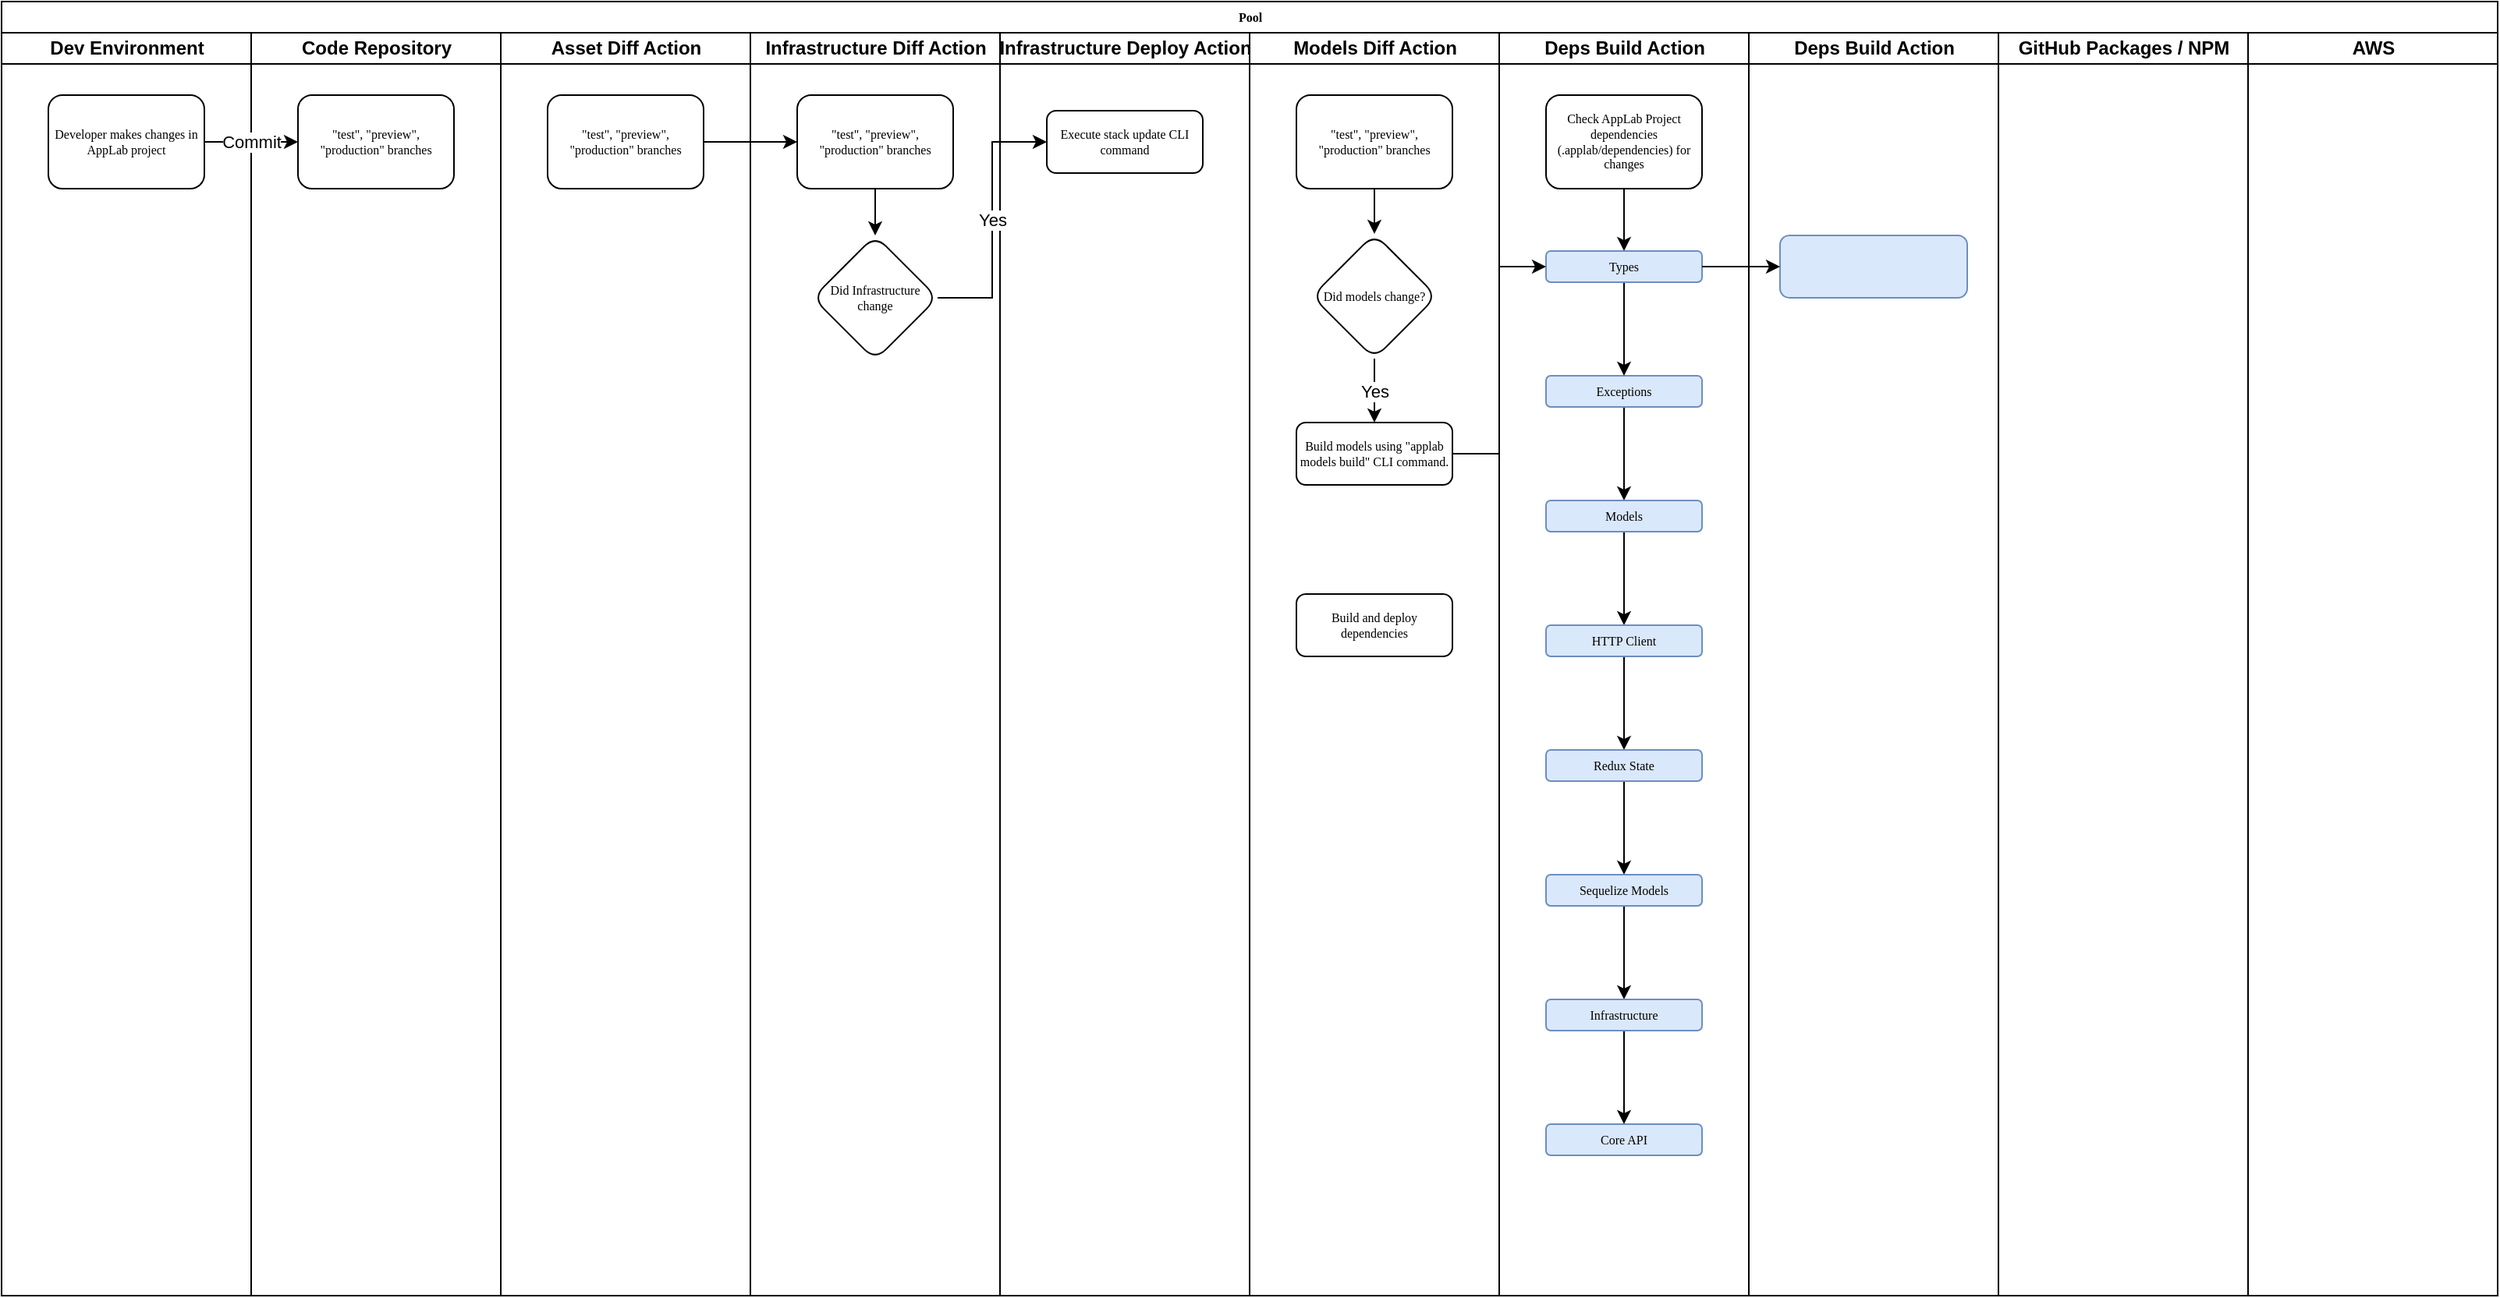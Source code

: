 <mxfile version="16.5.1" type="device"><diagram id="P5_584y59MO_ZHYXjhBF" name="Page-1"><mxGraphModel dx="1577" dy="1120" grid="1" gridSize="10" guides="1" tooltips="1" connect="1" arrows="1" fold="1" page="1" pageScale="1" pageWidth="1100" pageHeight="850" math="0" shadow="0"><root><mxCell id="0"/><mxCell id="1" parent="0"/><mxCell id="i5hIdGdDX7LrG-Ll1UQt-1" value="Pool" style="swimlane;html=1;childLayout=stackLayout;startSize=20;rounded=0;shadow=0;labelBackgroundColor=none;strokeWidth=1;fontFamily=Verdana;fontSize=8;align=center;" vertex="1" parent="1"><mxGeometry x="70" y="40" width="1600" height="830" as="geometry"/></mxCell><mxCell id="i5hIdGdDX7LrG-Ll1UQt-2" value="Dev Environment" style="swimlane;html=1;startSize=20;" vertex="1" parent="i5hIdGdDX7LrG-Ll1UQt-1"><mxGeometry y="20" width="160" height="810" as="geometry"/></mxCell><mxCell id="i5hIdGdDX7LrG-Ll1UQt-3" value="Developer makes changes in AppLab project" style="rounded=1;whiteSpace=wrap;html=1;shadow=0;labelBackgroundColor=none;strokeWidth=1;fontFamily=Verdana;fontSize=8;align=center;" vertex="1" parent="i5hIdGdDX7LrG-Ll1UQt-2"><mxGeometry x="30" y="40" width="100" height="60" as="geometry"/></mxCell><mxCell id="i5hIdGdDX7LrG-Ll1UQt-4" value="Code Repository" style="swimlane;html=1;startSize=20;" vertex="1" parent="i5hIdGdDX7LrG-Ll1UQt-1"><mxGeometry x="160" y="20" width="160" height="810" as="geometry"/></mxCell><mxCell id="i5hIdGdDX7LrG-Ll1UQt-5" value="&quot;test&quot;, &quot;preview&quot;, &quot;production&quot; branches" style="rounded=1;whiteSpace=wrap;html=1;shadow=0;labelBackgroundColor=none;strokeWidth=1;fontFamily=Verdana;fontSize=8;align=center;" vertex="1" parent="i5hIdGdDX7LrG-Ll1UQt-4"><mxGeometry x="30" y="40" width="100" height="60" as="geometry"/></mxCell><mxCell id="i5hIdGdDX7LrG-Ll1UQt-6" value="Asset Diff Action" style="swimlane;html=1;startSize=20;" vertex="1" parent="i5hIdGdDX7LrG-Ll1UQt-1"><mxGeometry x="320" y="20" width="160" height="810" as="geometry"/></mxCell><mxCell id="i5hIdGdDX7LrG-Ll1UQt-7" value="&quot;test&quot;, &quot;preview&quot;, &quot;production&quot; branches" style="rounded=1;whiteSpace=wrap;html=1;shadow=0;labelBackgroundColor=none;strokeWidth=1;fontFamily=Verdana;fontSize=8;align=center;" vertex="1" parent="i5hIdGdDX7LrG-Ll1UQt-6"><mxGeometry x="30" y="40" width="100" height="60" as="geometry"/></mxCell><mxCell id="i5hIdGdDX7LrG-Ll1UQt-8" value="Infrastructure Diff Action" style="swimlane;html=1;startSize=20;" vertex="1" parent="i5hIdGdDX7LrG-Ll1UQt-1"><mxGeometry x="480" y="20" width="160" height="810" as="geometry"/></mxCell><mxCell id="i5hIdGdDX7LrG-Ll1UQt-9" value="" style="edgeStyle=orthogonalEdgeStyle;rounded=0;orthogonalLoop=1;jettySize=auto;html=1;" edge="1" parent="i5hIdGdDX7LrG-Ll1UQt-8" source="i5hIdGdDX7LrG-Ll1UQt-11" target="i5hIdGdDX7LrG-Ll1UQt-10"><mxGeometry relative="1" as="geometry"/></mxCell><mxCell id="i5hIdGdDX7LrG-Ll1UQt-10" value="Did Infrastructure change" style="rhombus;whiteSpace=wrap;html=1;fontSize=8;fontFamily=Verdana;rounded=1;shadow=0;labelBackgroundColor=none;strokeWidth=1;" vertex="1" parent="i5hIdGdDX7LrG-Ll1UQt-8"><mxGeometry x="40" y="130" width="80" height="80" as="geometry"/></mxCell><mxCell id="i5hIdGdDX7LrG-Ll1UQt-11" value="&quot;test&quot;, &quot;preview&quot;, &quot;production&quot; branches" style="rounded=1;whiteSpace=wrap;html=1;shadow=0;labelBackgroundColor=none;strokeWidth=1;fontFamily=Verdana;fontSize=8;align=center;" vertex="1" parent="i5hIdGdDX7LrG-Ll1UQt-8"><mxGeometry x="30" y="40" width="100" height="60" as="geometry"/></mxCell><mxCell id="i5hIdGdDX7LrG-Ll1UQt-12" value="Infrastructure Deploy Action" style="swimlane;html=1;startSize=20;" vertex="1" parent="i5hIdGdDX7LrG-Ll1UQt-1"><mxGeometry x="640" y="20" width="160" height="810" as="geometry"/></mxCell><mxCell id="i5hIdGdDX7LrG-Ll1UQt-13" value="Execute stack update CLI command" style="rounded=1;whiteSpace=wrap;html=1;shadow=0;labelBackgroundColor=none;strokeWidth=1;fontFamily=Verdana;fontSize=8;align=center;" vertex="1" parent="i5hIdGdDX7LrG-Ll1UQt-12"><mxGeometry x="30" y="50" width="100" height="40" as="geometry"/></mxCell><mxCell id="i5hIdGdDX7LrG-Ll1UQt-14" value="Models Diff Action" style="swimlane;html=1;startSize=20;" vertex="1" parent="i5hIdGdDX7LrG-Ll1UQt-1"><mxGeometry x="800" y="20" width="160" height="810" as="geometry"/></mxCell><mxCell id="i5hIdGdDX7LrG-Ll1UQt-15" value="" style="edgeStyle=orthogonalEdgeStyle;rounded=0;orthogonalLoop=1;jettySize=auto;html=1;" edge="1" parent="i5hIdGdDX7LrG-Ll1UQt-14" source="i5hIdGdDX7LrG-Ll1UQt-16" target="i5hIdGdDX7LrG-Ll1UQt-17"><mxGeometry relative="1" as="geometry"/></mxCell><mxCell id="i5hIdGdDX7LrG-Ll1UQt-16" value="&quot;test&quot;, &quot;preview&quot;, &quot;production&quot; branches" style="rounded=1;whiteSpace=wrap;html=1;shadow=0;labelBackgroundColor=none;strokeWidth=1;fontFamily=Verdana;fontSize=8;align=center;" vertex="1" parent="i5hIdGdDX7LrG-Ll1UQt-14"><mxGeometry x="30" y="40" width="100" height="60" as="geometry"/></mxCell><mxCell id="i5hIdGdDX7LrG-Ll1UQt-17" value="Did models change?" style="rhombus;whiteSpace=wrap;html=1;fontSize=8;fontFamily=Verdana;rounded=1;shadow=0;labelBackgroundColor=none;strokeWidth=1;" vertex="1" parent="i5hIdGdDX7LrG-Ll1UQt-14"><mxGeometry x="40" y="129" width="80" height="80" as="geometry"/></mxCell><mxCell id="i5hIdGdDX7LrG-Ll1UQt-18" value="Build models using &quot;applab models build&quot; CLI command." style="rounded=1;whiteSpace=wrap;html=1;shadow=0;labelBackgroundColor=none;strokeWidth=1;fontFamily=Verdana;fontSize=8;align=center;" vertex="1" parent="i5hIdGdDX7LrG-Ll1UQt-14"><mxGeometry x="30" y="250" width="100" height="40" as="geometry"/></mxCell><mxCell id="i5hIdGdDX7LrG-Ll1UQt-19" value="Yes" style="edgeStyle=orthogonalEdgeStyle;rounded=0;orthogonalLoop=1;jettySize=auto;html=1;exitX=0.5;exitY=1;exitDx=0;exitDy=0;entryX=0.5;entryY=0;entryDx=0;entryDy=0;" edge="1" parent="i5hIdGdDX7LrG-Ll1UQt-14" source="i5hIdGdDX7LrG-Ll1UQt-17" target="i5hIdGdDX7LrG-Ll1UQt-18"><mxGeometry relative="1" as="geometry"><mxPoint x="90" y="250" as="targetPoint"/></mxGeometry></mxCell><mxCell id="i5hIdGdDX7LrG-Ll1UQt-20" value="Build and deploy dependencies" style="rounded=1;whiteSpace=wrap;html=1;shadow=0;labelBackgroundColor=none;strokeWidth=1;fontFamily=Verdana;fontSize=8;align=center;" vertex="1" parent="i5hIdGdDX7LrG-Ll1UQt-14"><mxGeometry x="30" y="360" width="100" height="40" as="geometry"/></mxCell><mxCell id="i5hIdGdDX7LrG-Ll1UQt-21" value="Deps Build Action" style="swimlane;html=1;startSize=20;" vertex="1" parent="i5hIdGdDX7LrG-Ll1UQt-1"><mxGeometry x="960" y="20" width="160" height="810" as="geometry"><mxRectangle x="320" y="20" width="30" height="790" as="alternateBounds"/></mxGeometry></mxCell><mxCell id="i5hIdGdDX7LrG-Ll1UQt-22" style="edgeStyle=orthogonalEdgeStyle;rounded=1;html=1;labelBackgroundColor=none;startArrow=none;startFill=0;startSize=5;endArrow=classicThin;endFill=1;endSize=5;jettySize=auto;orthogonalLoop=1;strokeWidth=1;fontFamily=Verdana;fontSize=8" edge="1" parent="i5hIdGdDX7LrG-Ll1UQt-21"><mxGeometry relative="1" as="geometry"><mxPoint x="80" y="540" as="sourcePoint"/><mxPoint x="80" y="540" as="targetPoint"/></mxGeometry></mxCell><mxCell id="i5hIdGdDX7LrG-Ll1UQt-23" style="edgeStyle=orthogonalEdgeStyle;rounded=0;orthogonalLoop=1;jettySize=auto;html=1;exitX=0.5;exitY=1;exitDx=0;exitDy=0;entryX=0.5;entryY=0;entryDx=0;entryDy=0;" edge="1" parent="i5hIdGdDX7LrG-Ll1UQt-21" source="i5hIdGdDX7LrG-Ll1UQt-24" target="i5hIdGdDX7LrG-Ll1UQt-31"><mxGeometry relative="1" as="geometry"/></mxCell><mxCell id="i5hIdGdDX7LrG-Ll1UQt-24" value="Check AppLab Project dependencies (.applab/dependencies) for changes" style="rounded=1;whiteSpace=wrap;html=1;shadow=0;labelBackgroundColor=none;strokeWidth=1;fontFamily=Verdana;fontSize=8;align=center;" vertex="1" parent="i5hIdGdDX7LrG-Ll1UQt-21"><mxGeometry x="30" y="40" width="100" height="60" as="geometry"/></mxCell><mxCell id="i5hIdGdDX7LrG-Ll1UQt-25" style="edgeStyle=orthogonalEdgeStyle;rounded=0;orthogonalLoop=1;jettySize=auto;html=1;exitX=0.5;exitY=1;exitDx=0;exitDy=0;entryX=0.5;entryY=0;entryDx=0;entryDy=0;" edge="1" parent="i5hIdGdDX7LrG-Ll1UQt-21" source="i5hIdGdDX7LrG-Ll1UQt-26" target="i5hIdGdDX7LrG-Ll1UQt-29"><mxGeometry relative="1" as="geometry"/></mxCell><mxCell id="i5hIdGdDX7LrG-Ll1UQt-26" value="Exceptions" style="rounded=1;whiteSpace=wrap;html=1;shadow=0;labelBackgroundColor=none;strokeWidth=1;fontFamily=Verdana;fontSize=8;align=center;fillColor=#dae8fc;strokeColor=#6c8ebf;" vertex="1" parent="i5hIdGdDX7LrG-Ll1UQt-21"><mxGeometry x="30" y="220" width="100" height="20" as="geometry"/></mxCell><mxCell id="i5hIdGdDX7LrG-Ll1UQt-27" style="edgeStyle=orthogonalEdgeStyle;rounded=0;orthogonalLoop=1;jettySize=auto;html=1;exitX=0.5;exitY=1;exitDx=0;exitDy=0;" edge="1" parent="i5hIdGdDX7LrG-Ll1UQt-21" source="i5hIdGdDX7LrG-Ll1UQt-26" target="i5hIdGdDX7LrG-Ll1UQt-26"><mxGeometry relative="1" as="geometry"/></mxCell><mxCell id="i5hIdGdDX7LrG-Ll1UQt-28" style="edgeStyle=orthogonalEdgeStyle;rounded=0;orthogonalLoop=1;jettySize=auto;html=1;exitX=0.5;exitY=1;exitDx=0;exitDy=0;entryX=0.5;entryY=0;entryDx=0;entryDy=0;" edge="1" parent="i5hIdGdDX7LrG-Ll1UQt-21" source="i5hIdGdDX7LrG-Ll1UQt-29" target="i5hIdGdDX7LrG-Ll1UQt-33"><mxGeometry relative="1" as="geometry"/></mxCell><mxCell id="i5hIdGdDX7LrG-Ll1UQt-29" value="Models" style="rounded=1;whiteSpace=wrap;html=1;shadow=0;labelBackgroundColor=none;strokeWidth=1;fontFamily=Verdana;fontSize=8;align=center;fillColor=#dae8fc;strokeColor=#6c8ebf;" vertex="1" parent="i5hIdGdDX7LrG-Ll1UQt-21"><mxGeometry x="30" y="300" width="100" height="20" as="geometry"/></mxCell><mxCell id="i5hIdGdDX7LrG-Ll1UQt-30" style="edgeStyle=orthogonalEdgeStyle;rounded=0;orthogonalLoop=1;jettySize=auto;html=1;exitX=0.5;exitY=1;exitDx=0;exitDy=0;entryX=0.5;entryY=0;entryDx=0;entryDy=0;" edge="1" parent="i5hIdGdDX7LrG-Ll1UQt-21" source="i5hIdGdDX7LrG-Ll1UQt-31" target="i5hIdGdDX7LrG-Ll1UQt-26"><mxGeometry relative="1" as="geometry"/></mxCell><mxCell id="i5hIdGdDX7LrG-Ll1UQt-31" value="Types" style="rounded=1;whiteSpace=wrap;html=1;shadow=0;labelBackgroundColor=none;strokeWidth=1;fontFamily=Verdana;fontSize=8;align=center;fillColor=#dae8fc;strokeColor=#6c8ebf;" vertex="1" parent="i5hIdGdDX7LrG-Ll1UQt-21"><mxGeometry x="30" y="140" width="100" height="20" as="geometry"/></mxCell><mxCell id="i5hIdGdDX7LrG-Ll1UQt-32" style="edgeStyle=orthogonalEdgeStyle;rounded=0;orthogonalLoop=1;jettySize=auto;html=1;exitX=0.5;exitY=1;exitDx=0;exitDy=0;entryX=0.5;entryY=0;entryDx=0;entryDy=0;" edge="1" parent="i5hIdGdDX7LrG-Ll1UQt-21" source="i5hIdGdDX7LrG-Ll1UQt-33" target="i5hIdGdDX7LrG-Ll1UQt-35"><mxGeometry relative="1" as="geometry"/></mxCell><mxCell id="i5hIdGdDX7LrG-Ll1UQt-33" value="HTTP Client" style="rounded=1;whiteSpace=wrap;html=1;shadow=0;labelBackgroundColor=none;strokeWidth=1;fontFamily=Verdana;fontSize=8;align=center;fillColor=#dae8fc;strokeColor=#6c8ebf;" vertex="1" parent="i5hIdGdDX7LrG-Ll1UQt-21"><mxGeometry x="30" y="380" width="100" height="20" as="geometry"/></mxCell><mxCell id="i5hIdGdDX7LrG-Ll1UQt-34" style="edgeStyle=orthogonalEdgeStyle;rounded=0;orthogonalLoop=1;jettySize=auto;html=1;exitX=0.5;exitY=1;exitDx=0;exitDy=0;entryX=0.5;entryY=0;entryDx=0;entryDy=0;" edge="1" parent="i5hIdGdDX7LrG-Ll1UQt-21" source="i5hIdGdDX7LrG-Ll1UQt-35" target="i5hIdGdDX7LrG-Ll1UQt-37"><mxGeometry relative="1" as="geometry"/></mxCell><mxCell id="i5hIdGdDX7LrG-Ll1UQt-35" value="Redux State" style="rounded=1;whiteSpace=wrap;html=1;shadow=0;labelBackgroundColor=none;strokeWidth=1;fontFamily=Verdana;fontSize=8;align=center;fillColor=#dae8fc;strokeColor=#6c8ebf;" vertex="1" parent="i5hIdGdDX7LrG-Ll1UQt-21"><mxGeometry x="30" y="460" width="100" height="20" as="geometry"/></mxCell><mxCell id="i5hIdGdDX7LrG-Ll1UQt-36" style="edgeStyle=orthogonalEdgeStyle;rounded=0;orthogonalLoop=1;jettySize=auto;html=1;exitX=0.5;exitY=1;exitDx=0;exitDy=0;entryX=0.5;entryY=0;entryDx=0;entryDy=0;" edge="1" parent="i5hIdGdDX7LrG-Ll1UQt-21" source="i5hIdGdDX7LrG-Ll1UQt-37" target="i5hIdGdDX7LrG-Ll1UQt-40"><mxGeometry relative="1" as="geometry"/></mxCell><mxCell id="i5hIdGdDX7LrG-Ll1UQt-37" value="Sequelize Models" style="rounded=1;whiteSpace=wrap;html=1;shadow=0;labelBackgroundColor=none;strokeWidth=1;fontFamily=Verdana;fontSize=8;align=center;fillColor=#dae8fc;strokeColor=#6c8ebf;" vertex="1" parent="i5hIdGdDX7LrG-Ll1UQt-21"><mxGeometry x="30" y="540" width="100" height="20" as="geometry"/></mxCell><mxCell id="i5hIdGdDX7LrG-Ll1UQt-38" value="Core API" style="rounded=1;whiteSpace=wrap;html=1;shadow=0;labelBackgroundColor=none;strokeWidth=1;fontFamily=Verdana;fontSize=8;align=center;fillColor=#dae8fc;strokeColor=#6c8ebf;" vertex="1" parent="i5hIdGdDX7LrG-Ll1UQt-21"><mxGeometry x="30" y="700" width="100" height="20" as="geometry"/></mxCell><mxCell id="i5hIdGdDX7LrG-Ll1UQt-39" style="edgeStyle=orthogonalEdgeStyle;rounded=0;orthogonalLoop=1;jettySize=auto;html=1;exitX=0.5;exitY=1;exitDx=0;exitDy=0;entryX=0.5;entryY=0;entryDx=0;entryDy=0;" edge="1" parent="i5hIdGdDX7LrG-Ll1UQt-21" source="i5hIdGdDX7LrG-Ll1UQt-40" target="i5hIdGdDX7LrG-Ll1UQt-38"><mxGeometry relative="1" as="geometry"/></mxCell><mxCell id="i5hIdGdDX7LrG-Ll1UQt-40" value="Infrastructure" style="rounded=1;whiteSpace=wrap;html=1;shadow=0;labelBackgroundColor=none;strokeWidth=1;fontFamily=Verdana;fontSize=8;align=center;fillColor=#dae8fc;strokeColor=#6c8ebf;" vertex="1" parent="i5hIdGdDX7LrG-Ll1UQt-21"><mxGeometry x="30" y="620" width="100" height="20" as="geometry"/></mxCell><mxCell id="i5hIdGdDX7LrG-Ll1UQt-41" value="Deps Build Action" style="swimlane;html=1;startSize=20;" vertex="1" parent="i5hIdGdDX7LrG-Ll1UQt-1"><mxGeometry x="1120" y="20" width="160" height="810" as="geometry"/></mxCell><mxCell id="i5hIdGdDX7LrG-Ll1UQt-42" value="" style="whiteSpace=wrap;html=1;fontSize=8;fontFamily=Verdana;fillColor=#dae8fc;strokeColor=#6c8ebf;rounded=1;shadow=0;labelBackgroundColor=none;strokeWidth=1;" vertex="1" parent="i5hIdGdDX7LrG-Ll1UQt-41"><mxGeometry x="20" y="130" width="120" height="40" as="geometry"/></mxCell><mxCell id="i5hIdGdDX7LrG-Ll1UQt-43" value="GitHub Packages / NPM" style="swimlane;html=1;startSize=20;" vertex="1" parent="i5hIdGdDX7LrG-Ll1UQt-1"><mxGeometry x="1280" y="20" width="160" height="810" as="geometry"/></mxCell><mxCell id="i5hIdGdDX7LrG-Ll1UQt-44" value="AWS" style="swimlane;html=1;startSize=20;" vertex="1" parent="i5hIdGdDX7LrG-Ll1UQt-1"><mxGeometry x="1440" y="20" width="160" height="810" as="geometry"/></mxCell><mxCell id="i5hIdGdDX7LrG-Ll1UQt-45" value="" style="edgeStyle=orthogonalEdgeStyle;rounded=0;orthogonalLoop=1;jettySize=auto;html=1;" edge="1" parent="i5hIdGdDX7LrG-Ll1UQt-1" source="i5hIdGdDX7LrG-Ll1UQt-31" target="i5hIdGdDX7LrG-Ll1UQt-42"><mxGeometry relative="1" as="geometry"/></mxCell><mxCell id="i5hIdGdDX7LrG-Ll1UQt-46" value="" style="edgeStyle=orthogonalEdgeStyle;rounded=0;orthogonalLoop=1;jettySize=auto;html=1;" edge="1" parent="i5hIdGdDX7LrG-Ll1UQt-1" source="i5hIdGdDX7LrG-Ll1UQt-7" target="i5hIdGdDX7LrG-Ll1UQt-11"><mxGeometry relative="1" as="geometry"/></mxCell><mxCell id="i5hIdGdDX7LrG-Ll1UQt-47" style="edgeStyle=orthogonalEdgeStyle;rounded=0;orthogonalLoop=1;jettySize=auto;html=1;exitX=1;exitY=0.5;exitDx=0;exitDy=0;entryX=0;entryY=0.5;entryDx=0;entryDy=0;" edge="1" parent="i5hIdGdDX7LrG-Ll1UQt-1" source="i5hIdGdDX7LrG-Ll1UQt-18" target="i5hIdGdDX7LrG-Ll1UQt-31"><mxGeometry relative="1" as="geometry"/></mxCell><mxCell id="i5hIdGdDX7LrG-Ll1UQt-48" value="Yes" style="edgeStyle=orthogonalEdgeStyle;rounded=0;orthogonalLoop=1;jettySize=auto;html=1;exitX=1;exitY=0.5;exitDx=0;exitDy=0;entryX=0;entryY=0.5;entryDx=0;entryDy=0;" edge="1" parent="i5hIdGdDX7LrG-Ll1UQt-1" source="i5hIdGdDX7LrG-Ll1UQt-10" target="i5hIdGdDX7LrG-Ll1UQt-13"><mxGeometry relative="1" as="geometry"/></mxCell><mxCell id="i5hIdGdDX7LrG-Ll1UQt-49" value="Commit" style="edgeStyle=orthogonalEdgeStyle;rounded=0;orthogonalLoop=1;jettySize=auto;html=1;" edge="1" parent="i5hIdGdDX7LrG-Ll1UQt-1" source="i5hIdGdDX7LrG-Ll1UQt-3" target="i5hIdGdDX7LrG-Ll1UQt-5"><mxGeometry relative="1" as="geometry"/></mxCell></root></mxGraphModel></diagram></mxfile>